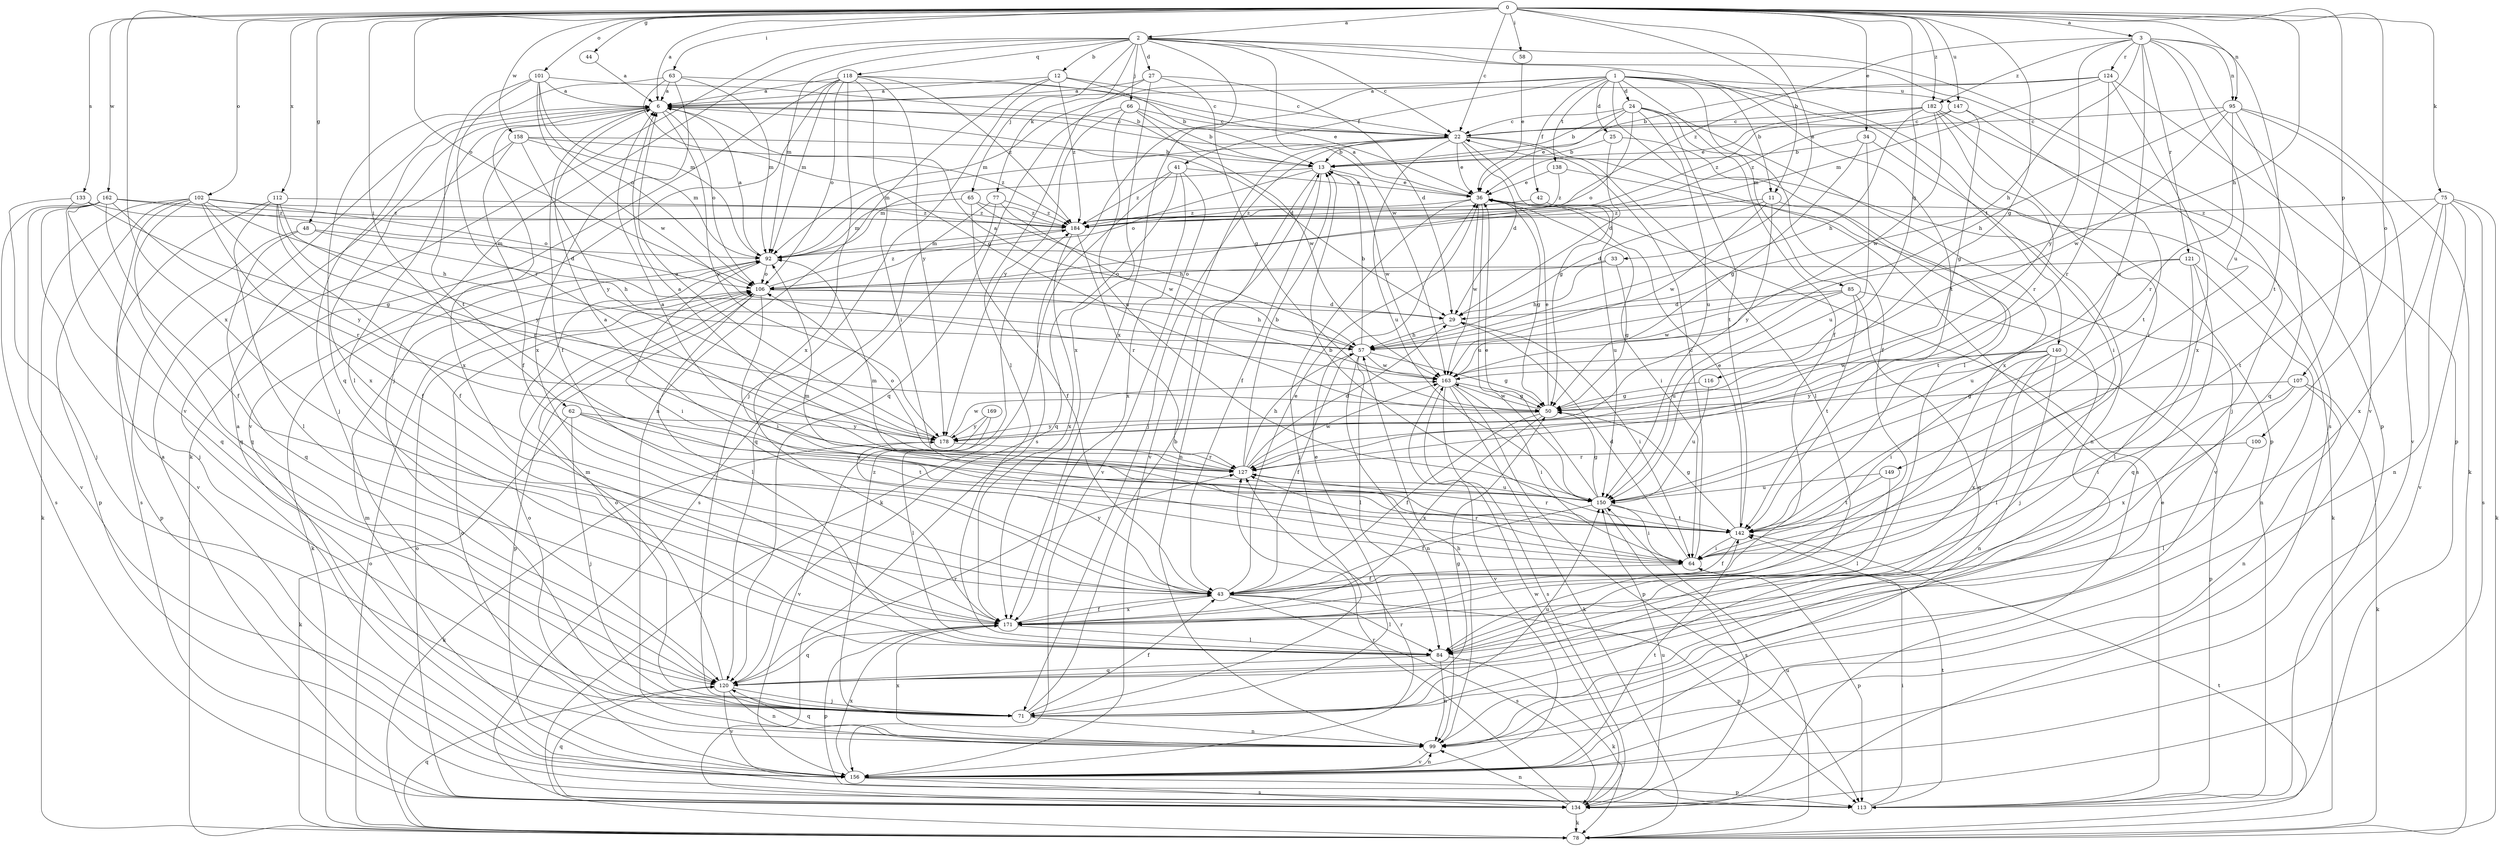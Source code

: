 strict digraph  {
0;
1;
2;
3;
6;
11;
12;
13;
22;
24;
25;
27;
29;
33;
34;
36;
41;
42;
43;
44;
48;
50;
57;
58;
62;
63;
64;
65;
66;
71;
75;
77;
78;
84;
85;
92;
95;
99;
100;
101;
102;
106;
107;
112;
113;
116;
118;
120;
121;
124;
127;
133;
134;
138;
140;
142;
147;
149;
150;
156;
158;
162;
163;
169;
171;
178;
182;
184;
0 -> 2  [label=a];
0 -> 3  [label=a];
0 -> 6  [label=a];
0 -> 11  [label=b];
0 -> 22  [label=c];
0 -> 33  [label=e];
0 -> 34  [label=e];
0 -> 44  [label=g];
0 -> 48  [label=g];
0 -> 50  [label=g];
0 -> 57  [label=h];
0 -> 58  [label=i];
0 -> 62  [label=i];
0 -> 63  [label=i];
0 -> 75  [label=k];
0 -> 95  [label=n];
0 -> 100  [label=o];
0 -> 101  [label=o];
0 -> 102  [label=o];
0 -> 106  [label=o];
0 -> 107  [label=p];
0 -> 112  [label=x];
0 -> 116  [label=q];
0 -> 133  [label=s];
0 -> 147  [label=u];
0 -> 158  [label=w];
0 -> 162  [label=w];
0 -> 171  [label=x];
0 -> 182  [label=z];
1 -> 11  [label=b];
1 -> 24  [label=d];
1 -> 25  [label=d];
1 -> 41  [label=f];
1 -> 42  [label=f];
1 -> 43  [label=f];
1 -> 84  [label=l];
1 -> 85  [label=m];
1 -> 92  [label=m];
1 -> 113  [label=p];
1 -> 134  [label=s];
1 -> 138  [label=t];
1 -> 140  [label=t];
1 -> 147  [label=u];
2 -> 12  [label=b];
2 -> 22  [label=c];
2 -> 27  [label=d];
2 -> 65  [label=j];
2 -> 66  [label=j];
2 -> 71  [label=j];
2 -> 77  [label=k];
2 -> 92  [label=m];
2 -> 113  [label=p];
2 -> 118  [label=q];
2 -> 134  [label=s];
2 -> 142  [label=t];
2 -> 156  [label=v];
2 -> 163  [label=w];
2 -> 171  [label=x];
3 -> 57  [label=h];
3 -> 95  [label=n];
3 -> 121  [label=r];
3 -> 124  [label=r];
3 -> 142  [label=t];
3 -> 149  [label=u];
3 -> 150  [label=u];
3 -> 156  [label=v];
3 -> 178  [label=y];
3 -> 182  [label=z];
3 -> 184  [label=z];
6 -> 22  [label=c];
6 -> 29  [label=d];
6 -> 43  [label=f];
6 -> 71  [label=j];
6 -> 84  [label=l];
6 -> 106  [label=o];
6 -> 171  [label=x];
6 -> 178  [label=y];
11 -> 29  [label=d];
11 -> 142  [label=t];
11 -> 163  [label=w];
11 -> 178  [label=y];
11 -> 184  [label=z];
12 -> 6  [label=a];
12 -> 13  [label=b];
12 -> 22  [label=c];
12 -> 71  [label=j];
12 -> 99  [label=n];
12 -> 184  [label=z];
13 -> 36  [label=e];
13 -> 43  [label=f];
13 -> 92  [label=m];
13 -> 99  [label=n];
13 -> 106  [label=o];
13 -> 163  [label=w];
22 -> 13  [label=b];
22 -> 29  [label=d];
22 -> 36  [label=e];
22 -> 50  [label=g];
22 -> 71  [label=j];
22 -> 84  [label=l];
22 -> 92  [label=m];
22 -> 134  [label=s];
22 -> 150  [label=u];
22 -> 156  [label=v];
24 -> 13  [label=b];
24 -> 22  [label=c];
24 -> 36  [label=e];
24 -> 43  [label=f];
24 -> 106  [label=o];
24 -> 142  [label=t];
24 -> 150  [label=u];
24 -> 171  [label=x];
25 -> 13  [label=b];
25 -> 29  [label=d];
25 -> 99  [label=n];
27 -> 6  [label=a];
27 -> 29  [label=d];
27 -> 50  [label=g];
27 -> 84  [label=l];
27 -> 171  [label=x];
29 -> 57  [label=h];
29 -> 64  [label=i];
33 -> 50  [label=g];
33 -> 57  [label=h];
33 -> 106  [label=o];
34 -> 13  [label=b];
34 -> 50  [label=g];
34 -> 64  [label=i];
34 -> 150  [label=u];
36 -> 6  [label=a];
36 -> 50  [label=g];
36 -> 64  [label=i];
36 -> 71  [label=j];
36 -> 78  [label=k];
36 -> 150  [label=u];
36 -> 163  [label=w];
36 -> 184  [label=z];
41 -> 36  [label=e];
41 -> 78  [label=k];
41 -> 120  [label=q];
41 -> 156  [label=v];
41 -> 171  [label=x];
41 -> 184  [label=z];
42 -> 150  [label=u];
42 -> 184  [label=z];
43 -> 36  [label=e];
43 -> 84  [label=l];
43 -> 113  [label=p];
43 -> 134  [label=s];
43 -> 171  [label=x];
43 -> 178  [label=y];
44 -> 6  [label=a];
48 -> 57  [label=h];
48 -> 92  [label=m];
48 -> 113  [label=p];
48 -> 120  [label=q];
50 -> 36  [label=e];
50 -> 43  [label=f];
50 -> 163  [label=w];
50 -> 171  [label=x];
50 -> 178  [label=y];
57 -> 6  [label=a];
57 -> 13  [label=b];
57 -> 43  [label=f];
57 -> 50  [label=g];
57 -> 84  [label=l];
57 -> 99  [label=n];
57 -> 163  [label=w];
58 -> 36  [label=e];
62 -> 71  [label=j];
62 -> 78  [label=k];
62 -> 142  [label=t];
62 -> 150  [label=u];
62 -> 178  [label=y];
63 -> 6  [label=a];
63 -> 22  [label=c];
63 -> 50  [label=g];
63 -> 92  [label=m];
63 -> 120  [label=q];
63 -> 171  [label=x];
64 -> 22  [label=c];
64 -> 29  [label=d];
64 -> 43  [label=f];
64 -> 113  [label=p];
64 -> 127  [label=r];
65 -> 43  [label=f];
65 -> 57  [label=h];
65 -> 92  [label=m];
65 -> 184  [label=z];
66 -> 13  [label=b];
66 -> 22  [label=c];
66 -> 120  [label=q];
66 -> 150  [label=u];
66 -> 163  [label=w];
66 -> 178  [label=y];
71 -> 13  [label=b];
71 -> 36  [label=e];
71 -> 43  [label=f];
71 -> 50  [label=g];
71 -> 99  [label=n];
71 -> 106  [label=o];
71 -> 150  [label=u];
71 -> 184  [label=z];
75 -> 78  [label=k];
75 -> 99  [label=n];
75 -> 134  [label=s];
75 -> 142  [label=t];
75 -> 156  [label=v];
75 -> 171  [label=x];
75 -> 184  [label=z];
77 -> 120  [label=q];
77 -> 134  [label=s];
77 -> 163  [label=w];
77 -> 184  [label=z];
78 -> 106  [label=o];
78 -> 120  [label=q];
78 -> 142  [label=t];
78 -> 150  [label=u];
84 -> 78  [label=k];
84 -> 99  [label=n];
84 -> 120  [label=q];
85 -> 29  [label=d];
85 -> 71  [label=j];
85 -> 120  [label=q];
85 -> 142  [label=t];
85 -> 150  [label=u];
85 -> 163  [label=w];
92 -> 6  [label=a];
92 -> 64  [label=i];
92 -> 78  [label=k];
92 -> 106  [label=o];
95 -> 22  [label=c];
95 -> 57  [label=h];
95 -> 78  [label=k];
95 -> 120  [label=q];
95 -> 127  [label=r];
95 -> 156  [label=v];
95 -> 163  [label=w];
99 -> 6  [label=a];
99 -> 57  [label=h];
99 -> 106  [label=o];
99 -> 120  [label=q];
99 -> 156  [label=v];
99 -> 171  [label=x];
100 -> 84  [label=l];
100 -> 127  [label=r];
101 -> 6  [label=a];
101 -> 13  [label=b];
101 -> 92  [label=m];
101 -> 106  [label=o];
101 -> 127  [label=r];
101 -> 142  [label=t];
101 -> 163  [label=w];
102 -> 43  [label=f];
102 -> 57  [label=h];
102 -> 78  [label=k];
102 -> 106  [label=o];
102 -> 113  [label=p];
102 -> 120  [label=q];
102 -> 156  [label=v];
102 -> 178  [label=y];
102 -> 184  [label=z];
106 -> 29  [label=d];
106 -> 57  [label=h];
106 -> 64  [label=i];
106 -> 84  [label=l];
106 -> 113  [label=p];
106 -> 184  [label=z];
107 -> 50  [label=g];
107 -> 64  [label=i];
107 -> 78  [label=k];
107 -> 99  [label=n];
107 -> 171  [label=x];
112 -> 43  [label=f];
112 -> 84  [label=l];
112 -> 127  [label=r];
112 -> 134  [label=s];
112 -> 178  [label=y];
112 -> 184  [label=z];
113 -> 36  [label=e];
113 -> 64  [label=i];
113 -> 142  [label=t];
116 -> 50  [label=g];
116 -> 150  [label=u];
118 -> 6  [label=a];
118 -> 36  [label=e];
118 -> 64  [label=i];
118 -> 78  [label=k];
118 -> 92  [label=m];
118 -> 106  [label=o];
118 -> 156  [label=v];
118 -> 171  [label=x];
118 -> 178  [label=y];
118 -> 184  [label=z];
120 -> 71  [label=j];
120 -> 92  [label=m];
120 -> 99  [label=n];
120 -> 127  [label=r];
120 -> 156  [label=v];
121 -> 84  [label=l];
121 -> 99  [label=n];
121 -> 106  [label=o];
121 -> 120  [label=q];
121 -> 150  [label=u];
124 -> 6  [label=a];
124 -> 13  [label=b];
124 -> 92  [label=m];
124 -> 113  [label=p];
124 -> 127  [label=r];
124 -> 171  [label=x];
127 -> 6  [label=a];
127 -> 13  [label=b];
127 -> 29  [label=d];
127 -> 57  [label=h];
127 -> 106  [label=o];
127 -> 150  [label=u];
127 -> 163  [label=w];
133 -> 50  [label=g];
133 -> 71  [label=j];
133 -> 120  [label=q];
133 -> 184  [label=z];
134 -> 6  [label=a];
134 -> 78  [label=k];
134 -> 99  [label=n];
134 -> 106  [label=o];
134 -> 120  [label=q];
134 -> 127  [label=r];
134 -> 150  [label=u];
134 -> 163  [label=w];
138 -> 36  [label=e];
138 -> 156  [label=v];
138 -> 184  [label=z];
140 -> 64  [label=i];
140 -> 84  [label=l];
140 -> 99  [label=n];
140 -> 113  [label=p];
140 -> 163  [label=w];
140 -> 171  [label=x];
140 -> 178  [label=y];
142 -> 6  [label=a];
142 -> 13  [label=b];
142 -> 36  [label=e];
142 -> 43  [label=f];
142 -> 50  [label=g];
142 -> 64  [label=i];
142 -> 92  [label=m];
142 -> 127  [label=r];
147 -> 22  [label=c];
147 -> 50  [label=g];
147 -> 142  [label=t];
147 -> 184  [label=z];
149 -> 84  [label=l];
149 -> 142  [label=t];
149 -> 150  [label=u];
150 -> 6  [label=a];
150 -> 36  [label=e];
150 -> 43  [label=f];
150 -> 50  [label=g];
150 -> 64  [label=i];
150 -> 92  [label=m];
150 -> 134  [label=s];
150 -> 142  [label=t];
156 -> 92  [label=m];
156 -> 99  [label=n];
156 -> 106  [label=o];
156 -> 113  [label=p];
156 -> 127  [label=r];
156 -> 134  [label=s];
156 -> 142  [label=t];
156 -> 171  [label=x];
158 -> 13  [label=b];
158 -> 43  [label=f];
158 -> 92  [label=m];
158 -> 171  [label=x];
158 -> 178  [label=y];
158 -> 184  [label=z];
162 -> 29  [label=d];
162 -> 43  [label=f];
162 -> 71  [label=j];
162 -> 120  [label=q];
162 -> 127  [label=r];
162 -> 134  [label=s];
162 -> 156  [label=v];
162 -> 184  [label=z];
163 -> 50  [label=g];
163 -> 64  [label=i];
163 -> 78  [label=k];
163 -> 113  [label=p];
163 -> 134  [label=s];
163 -> 156  [label=v];
169 -> 84  [label=l];
169 -> 156  [label=v];
169 -> 178  [label=y];
171 -> 43  [label=f];
171 -> 84  [label=l];
171 -> 113  [label=p];
171 -> 120  [label=q];
178 -> 6  [label=a];
178 -> 78  [label=k];
178 -> 127  [label=r];
178 -> 163  [label=w];
182 -> 22  [label=c];
182 -> 36  [label=e];
182 -> 57  [label=h];
182 -> 64  [label=i];
182 -> 71  [label=j];
182 -> 127  [label=r];
182 -> 163  [label=w];
182 -> 184  [label=z];
184 -> 92  [label=m];
184 -> 127  [label=r];
184 -> 171  [label=x];
}
